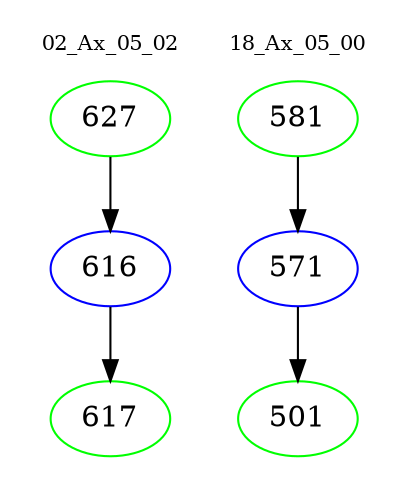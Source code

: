 digraph{
subgraph cluster_0 {
color = white
label = "02_Ax_05_02";
fontsize=10;
T0_627 [label="627", color="green"]
T0_627 -> T0_616 [color="black"]
T0_616 [label="616", color="blue"]
T0_616 -> T0_617 [color="black"]
T0_617 [label="617", color="green"]
}
subgraph cluster_1 {
color = white
label = "18_Ax_05_00";
fontsize=10;
T1_581 [label="581", color="green"]
T1_581 -> T1_571 [color="black"]
T1_571 [label="571", color="blue"]
T1_571 -> T1_501 [color="black"]
T1_501 [label="501", color="green"]
}
}
